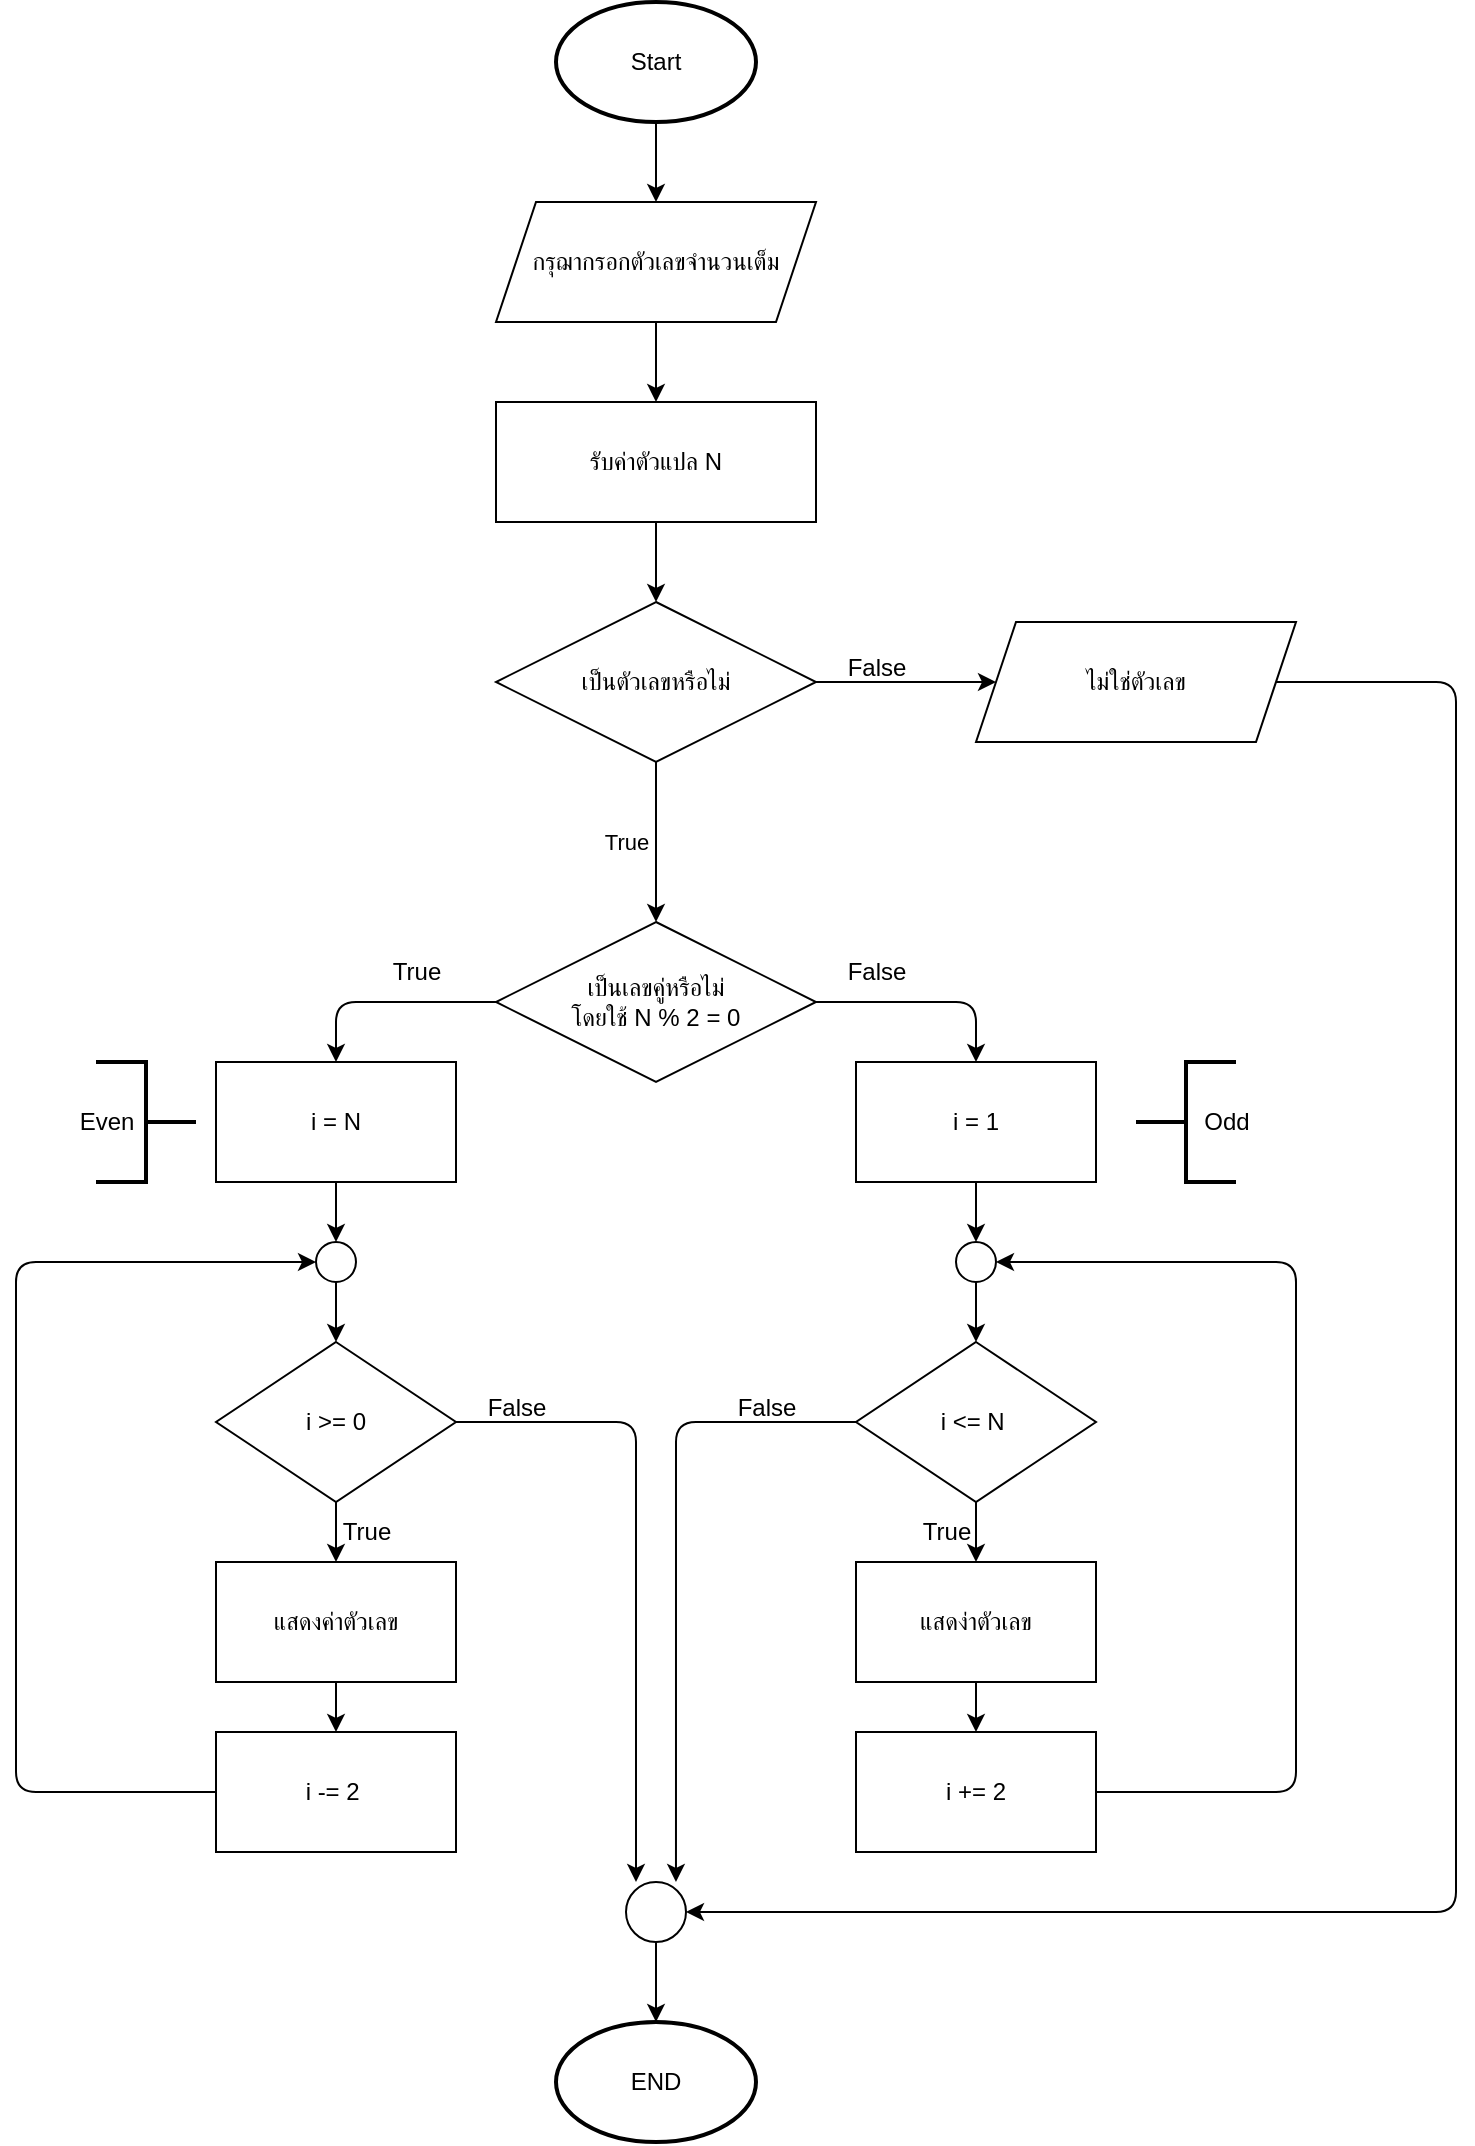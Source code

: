 <mxfile>
    <diagram id="uiYh5bw60ea9_JOQRi71" name="Page-1">
        <mxGraphModel dx="641" dy="427" grid="1" gridSize="10" guides="1" tooltips="1" connect="1" arrows="1" fold="1" page="1" pageScale="1" pageWidth="850" pageHeight="1100" math="0" shadow="0">
            <root>
                <mxCell id="0"/>
                <mxCell id="1" parent="0"/>
                <mxCell id="20" value="" style="edgeStyle=none;html=1;" edge="1" parent="1" source="16" target="19">
                    <mxGeometry relative="1" as="geometry"/>
                </mxCell>
                <mxCell id="16" value="กรุฌากรอกตัวเลขจำนวนเต็ม" style="shape=parallelogram;perimeter=parallelogramPerimeter;whiteSpace=wrap;html=1;fixedSize=1;dashed=0;" vertex="1" parent="1">
                    <mxGeometry x="320" y="180" width="160" height="60" as="geometry"/>
                </mxCell>
                <mxCell id="22" value="" style="edgeStyle=none;html=1;" edge="1" parent="1" source="19" target="21">
                    <mxGeometry relative="1" as="geometry"/>
                </mxCell>
                <mxCell id="19" value="รับค่าตัวแปล N" style="whiteSpace=wrap;html=1;dashed=0;" vertex="1" parent="1">
                    <mxGeometry x="320" y="280" width="160" height="60" as="geometry"/>
                </mxCell>
                <mxCell id="26" value="" style="edgeStyle=none;html=1;" edge="1" parent="1" source="21" target="25">
                    <mxGeometry relative="1" as="geometry"/>
                </mxCell>
                <mxCell id="29" value="" style="edgeStyle=none;html=1;" edge="1" parent="1" source="21" target="28">
                    <mxGeometry relative="1" as="geometry"/>
                </mxCell>
                <mxCell id="57" value="True" style="edgeLabel;html=1;align=center;verticalAlign=middle;resizable=0;points=[];" vertex="1" connectable="0" parent="29">
                    <mxGeometry x="-0.114" relative="1" as="geometry">
                        <mxPoint x="-15" y="4" as="offset"/>
                    </mxGeometry>
                </mxCell>
                <mxCell id="21" value="เป็นตัวเลขหรือไม่" style="rhombus;whiteSpace=wrap;html=1;dashed=0;" vertex="1" parent="1">
                    <mxGeometry x="320" y="380" width="160" height="80" as="geometry"/>
                </mxCell>
                <mxCell id="55" style="edgeStyle=none;html=1;exitX=1;exitY=0.5;exitDx=0;exitDy=0;entryX=1;entryY=0.5;entryDx=0;entryDy=0;" edge="1" parent="1" source="25" target="50">
                    <mxGeometry relative="1" as="geometry">
                        <Array as="points">
                            <mxPoint x="800" y="420"/>
                            <mxPoint x="800" y="975"/>
                            <mxPoint x="800" y="1035"/>
                        </Array>
                    </mxGeometry>
                </mxCell>
                <mxCell id="25" value="ไม่ใช่ตัวเลข" style="shape=parallelogram;perimeter=parallelogramPerimeter;whiteSpace=wrap;html=1;fixedSize=1;dashed=0;" vertex="1" parent="1">
                    <mxGeometry x="560" y="390" width="160" height="60" as="geometry"/>
                </mxCell>
                <mxCell id="27" value="False" style="text;html=1;align=center;verticalAlign=middle;resizable=0;points=[];autosize=1;strokeColor=none;fillColor=none;" vertex="1" parent="1">
                    <mxGeometry x="485" y="398" width="50" height="30" as="geometry"/>
                </mxCell>
                <mxCell id="95" style="edgeStyle=none;html=1;exitX=1;exitY=0.5;exitDx=0;exitDy=0;entryX=0.5;entryY=0;entryDx=0;entryDy=0;" edge="1" parent="1" source="28" target="66">
                    <mxGeometry relative="1" as="geometry">
                        <Array as="points">
                            <mxPoint x="560" y="580"/>
                        </Array>
                    </mxGeometry>
                </mxCell>
                <mxCell id="98" style="edgeStyle=none;html=1;exitX=0;exitY=0.5;exitDx=0;exitDy=0;entryX=0.5;entryY=0;entryDx=0;entryDy=0;" edge="1" parent="1" source="28" target="65">
                    <mxGeometry relative="1" as="geometry">
                        <Array as="points">
                            <mxPoint x="240" y="580"/>
                        </Array>
                    </mxGeometry>
                </mxCell>
                <mxCell id="28" value="เป็นเลขคู่หรือไม่&lt;div&gt;โดยใช้ N % 2 = 0&lt;/div&gt;" style="rhombus;whiteSpace=wrap;html=1;dashed=0;" vertex="1" parent="1">
                    <mxGeometry x="320" y="540" width="160" height="80" as="geometry"/>
                </mxCell>
                <mxCell id="100" style="edgeStyle=none;html=1;exitX=0.5;exitY=1;exitDx=0;exitDy=0;entryX=0.5;entryY=0;entryDx=0;entryDy=0;" edge="1" parent="1" source="30" target="67">
                    <mxGeometry relative="1" as="geometry"/>
                </mxCell>
                <mxCell id="30" value="" style="ellipse;whiteSpace=wrap;html=1;aspect=fixed;" vertex="1" parent="1">
                    <mxGeometry x="230" y="700" width="20" height="20" as="geometry"/>
                </mxCell>
                <mxCell id="94" value="" style="edgeStyle=none;html=1;entryX=0.5;entryY=0;entryDx=0;entryDy=0;" edge="1" parent="1" source="32" target="69">
                    <mxGeometry relative="1" as="geometry"/>
                </mxCell>
                <mxCell id="32" value="" style="ellipse;whiteSpace=wrap;html=1;aspect=fixed;" vertex="1" parent="1">
                    <mxGeometry x="550" y="700" width="20" height="20" as="geometry"/>
                </mxCell>
                <mxCell id="35" value="True" style="text;html=1;align=center;verticalAlign=middle;resizable=0;points=[];autosize=1;strokeColor=none;fillColor=none;" vertex="1" parent="1">
                    <mxGeometry x="255" y="550" width="50" height="30" as="geometry"/>
                </mxCell>
                <mxCell id="54" value="" style="edgeStyle=none;html=1;" edge="1" parent="1" source="50">
                    <mxGeometry relative="1" as="geometry">
                        <mxPoint x="400" y="1090" as="targetPoint"/>
                    </mxGeometry>
                </mxCell>
                <mxCell id="50" value="" style="ellipse;whiteSpace=wrap;html=1;aspect=fixed;" vertex="1" parent="1">
                    <mxGeometry x="385" y="1020" width="30" height="30" as="geometry"/>
                </mxCell>
                <mxCell id="53" value="END" style="strokeWidth=2;html=1;shape=mxgraph.flowchart.start_1;whiteSpace=wrap;" vertex="1" parent="1">
                    <mxGeometry x="350" y="1090" width="100" height="60" as="geometry"/>
                </mxCell>
                <mxCell id="59" value="" style="edgeStyle=none;html=1;" edge="1" parent="1" source="58" target="16">
                    <mxGeometry relative="1" as="geometry"/>
                </mxCell>
                <mxCell id="58" value="Start" style="strokeWidth=2;html=1;shape=mxgraph.flowchart.start_1;whiteSpace=wrap;" vertex="1" parent="1">
                    <mxGeometry x="350" y="80" width="100" height="60" as="geometry"/>
                </mxCell>
                <mxCell id="99" style="edgeStyle=none;html=1;exitX=0.5;exitY=1;exitDx=0;exitDy=0;entryX=0.5;entryY=0;entryDx=0;entryDy=0;" edge="1" parent="1" source="65" target="30">
                    <mxGeometry relative="1" as="geometry"/>
                </mxCell>
                <mxCell id="65" value="i = N" style="whiteSpace=wrap;html=1;" vertex="1" parent="1">
                    <mxGeometry x="180" y="610" width="120" height="60" as="geometry"/>
                </mxCell>
                <mxCell id="97" style="edgeStyle=none;html=1;exitX=0.5;exitY=1;exitDx=0;exitDy=0;entryX=0.5;entryY=0;entryDx=0;entryDy=0;" edge="1" parent="1" source="66" target="32">
                    <mxGeometry relative="1" as="geometry"/>
                </mxCell>
                <mxCell id="66" value="i = 1" style="whiteSpace=wrap;html=1;" vertex="1" parent="1">
                    <mxGeometry x="500" y="610" width="120" height="60" as="geometry"/>
                </mxCell>
                <mxCell id="72" value="" style="edgeStyle=none;html=1;" edge="1" parent="1" source="67" target="71">
                    <mxGeometry relative="1" as="geometry"/>
                </mxCell>
                <mxCell id="67" value="i &amp;gt;= 0" style="rhombus;whiteSpace=wrap;html=1;" vertex="1" parent="1">
                    <mxGeometry x="180" y="750" width="120" height="80" as="geometry"/>
                </mxCell>
                <mxCell id="74" value="" style="edgeStyle=none;html=1;" edge="1" parent="1" source="69" target="73">
                    <mxGeometry relative="1" as="geometry"/>
                </mxCell>
                <mxCell id="69" value="&lt;font style=&quot;color: rgb(0, 0, 0);&quot;&gt;i &amp;lt;= N&amp;nbsp;&lt;/font&gt;" style="rhombus;whiteSpace=wrap;html=1;" vertex="1" parent="1">
                    <mxGeometry x="500" y="750" width="120" height="80" as="geometry"/>
                </mxCell>
                <mxCell id="76" value="" style="edgeStyle=none;html=1;" edge="1" parent="1" source="71" target="75">
                    <mxGeometry relative="1" as="geometry"/>
                </mxCell>
                <mxCell id="71" value="แสดงค่าตัวเลข" style="whiteSpace=wrap;html=1;" vertex="1" parent="1">
                    <mxGeometry x="180" y="860" width="120" height="60" as="geometry"/>
                </mxCell>
                <mxCell id="84" value="" style="edgeStyle=none;html=1;" edge="1" parent="1" source="73" target="83">
                    <mxGeometry relative="1" as="geometry"/>
                </mxCell>
                <mxCell id="73" value="แสดง่าตัวเลข" style="whiteSpace=wrap;html=1;" vertex="1" parent="1">
                    <mxGeometry x="500" y="860" width="120" height="60" as="geometry"/>
                </mxCell>
                <mxCell id="101" style="edgeStyle=none;html=1;exitX=0;exitY=0.5;exitDx=0;exitDy=0;entryX=0;entryY=0.5;entryDx=0;entryDy=0;" edge="1" parent="1" source="75" target="30">
                    <mxGeometry relative="1" as="geometry">
                        <Array as="points">
                            <mxPoint x="80" y="975"/>
                            <mxPoint x="80" y="710"/>
                        </Array>
                    </mxGeometry>
                </mxCell>
                <mxCell id="75" value="i -= 2&amp;nbsp;" style="whiteSpace=wrap;html=1;" vertex="1" parent="1">
                    <mxGeometry x="180" y="945" width="120" height="60" as="geometry"/>
                </mxCell>
                <mxCell id="102" style="edgeStyle=none;html=1;exitX=1;exitY=0.5;exitDx=0;exitDy=0;entryX=1;entryY=0.5;entryDx=0;entryDy=0;" edge="1" parent="1" source="83" target="32">
                    <mxGeometry relative="1" as="geometry">
                        <Array as="points">
                            <mxPoint x="720" y="975"/>
                            <mxPoint x="720" y="710"/>
                        </Array>
                    </mxGeometry>
                </mxCell>
                <mxCell id="83" value="i += 2" style="whiteSpace=wrap;html=1;" vertex="1" parent="1">
                    <mxGeometry x="500" y="945" width="120" height="60" as="geometry"/>
                </mxCell>
                <mxCell id="86" value="False" style="text;html=1;align=center;verticalAlign=middle;resizable=0;points=[];autosize=1;strokeColor=none;fillColor=none;" vertex="1" parent="1">
                    <mxGeometry x="305" y="768" width="50" height="30" as="geometry"/>
                </mxCell>
                <mxCell id="87" value="False" style="text;html=1;align=center;verticalAlign=middle;resizable=0;points=[];autosize=1;strokeColor=none;fillColor=none;" vertex="1" parent="1">
                    <mxGeometry x="430" y="768" width="50" height="30" as="geometry"/>
                </mxCell>
                <mxCell id="88" value="True" style="text;html=1;align=center;verticalAlign=middle;resizable=0;points=[];autosize=1;strokeColor=none;fillColor=none;" vertex="1" parent="1">
                    <mxGeometry x="230" y="830" width="50" height="30" as="geometry"/>
                </mxCell>
                <mxCell id="89" value="True" style="text;html=1;align=center;verticalAlign=middle;resizable=0;points=[];autosize=1;strokeColor=none;fillColor=none;" vertex="1" parent="1">
                    <mxGeometry x="520" y="830" width="50" height="30" as="geometry"/>
                </mxCell>
                <mxCell id="103" value="False" style="text;html=1;align=center;verticalAlign=middle;resizable=0;points=[];autosize=1;strokeColor=none;fillColor=none;" vertex="1" parent="1">
                    <mxGeometry x="485" y="550" width="50" height="30" as="geometry"/>
                </mxCell>
                <mxCell id="104" value="" style="strokeWidth=2;html=1;shape=mxgraph.flowchart.annotation_2;align=left;labelPosition=right;pointerEvents=1;rotation=-180;" vertex="1" parent="1">
                    <mxGeometry x="120" y="610" width="50" height="60" as="geometry"/>
                </mxCell>
                <mxCell id="105" value="" style="strokeWidth=2;html=1;shape=mxgraph.flowchart.annotation_2;align=left;labelPosition=right;pointerEvents=1;" vertex="1" parent="1">
                    <mxGeometry x="640" y="610" width="50" height="60" as="geometry"/>
                </mxCell>
                <mxCell id="106" value="Even" style="text;html=1;align=center;verticalAlign=middle;resizable=0;points=[];autosize=1;strokeColor=none;fillColor=none;" vertex="1" parent="1">
                    <mxGeometry x="100" y="625" width="50" height="30" as="geometry"/>
                </mxCell>
                <mxCell id="107" value="Odd" style="text;html=1;align=center;verticalAlign=middle;resizable=0;points=[];autosize=1;strokeColor=none;fillColor=none;" vertex="1" parent="1">
                    <mxGeometry x="660" y="625" width="50" height="30" as="geometry"/>
                </mxCell>
                <mxCell id="108" style="edgeStyle=none;html=1;exitX=0;exitY=0.5;exitDx=0;exitDy=0;entryX=0.833;entryY=0;entryDx=0;entryDy=0;entryPerimeter=0;" edge="1" parent="1" source="69" target="50">
                    <mxGeometry relative="1" as="geometry">
                        <Array as="points">
                            <mxPoint x="410" y="790"/>
                        </Array>
                    </mxGeometry>
                </mxCell>
                <mxCell id="109" style="edgeStyle=none;html=1;exitX=1;exitY=0.5;exitDx=0;exitDy=0;" edge="1" parent="1" source="67">
                    <mxGeometry relative="1" as="geometry">
                        <mxPoint x="390" y="1020" as="targetPoint"/>
                        <Array as="points">
                            <mxPoint x="390" y="790"/>
                        </Array>
                    </mxGeometry>
                </mxCell>
            </root>
        </mxGraphModel>
    </diagram>
</mxfile>